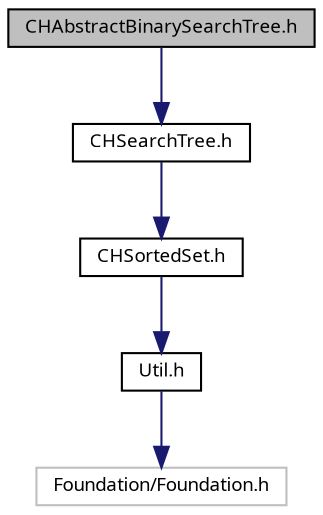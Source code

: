 digraph "CHAbstractBinarySearchTree.h"
{
  bgcolor="transparent";
  edge [fontname="LucidaGrande",fontsize="9",labelfontname="LucidaGrande",labelfontsize="9"];
  node [fontname="LucidaGrande",fontsize="9",shape=record];
  Node1 [label="CHAbstractBinarySearchTree.h",height=0.2,width=0.4,color="black", fillcolor="grey75", style="filled" fontcolor="black"];
  Node1 -> Node2 [color="midnightblue",fontsize="9",style="solid",fontname="LucidaGrande"];
  Node2 [label="CHSearchTree.h",height=0.2,width=0.4,color="black",URL="$_c_h_search_tree_8h.html",tooltip="A protocol which specifes an interface for N-ary search trees."];
  Node2 -> Node3 [color="midnightblue",fontsize="9",style="solid",fontname="LucidaGrande"];
  Node3 [label="CHSortedSet.h",height=0.2,width=0.4,color="black",URL="$_c_h_sorted_set_8h.html",tooltip="A protocol which specifes an interface for sorted sets."];
  Node3 -> Node4 [color="midnightblue",fontsize="9",style="solid",fontname="LucidaGrande"];
  Node4 [label="Util.h",height=0.2,width=0.4,color="black",URL="$_util_8h.html",tooltip="A group of utility C functions for simplifying common exceptions and logging."];
  Node4 -> Node5 [color="midnightblue",fontsize="9",style="solid",fontname="LucidaGrande"];
  Node5 [label="Foundation/Foundation.h",height=0.2,width=0.4,color="grey75"];
}
